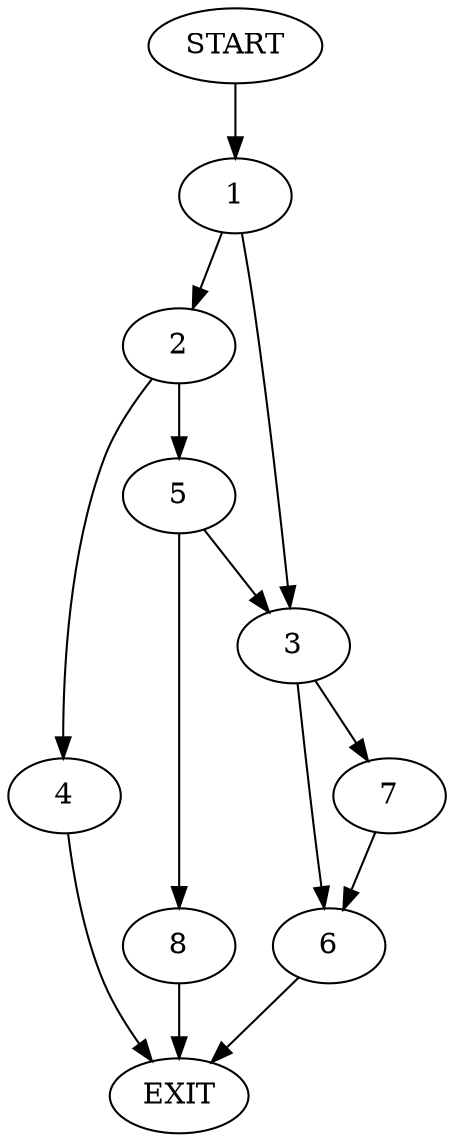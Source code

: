 digraph {
0 [label="START"]
9 [label="EXIT"]
0 -> 1
1 -> 2
1 -> 3
2 -> 4
2 -> 5
3 -> 6
3 -> 7
4 -> 9
5 -> 8
5 -> 3
8 -> 9
6 -> 9
7 -> 6
}
